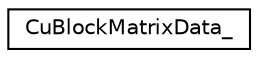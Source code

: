 digraph "Graphical Class Hierarchy"
{
  edge [fontname="Helvetica",fontsize="10",labelfontname="Helvetica",labelfontsize="10"];
  node [fontname="Helvetica",fontsize="10",shape=record];
  rankdir="LR";
  Node0 [label="CuBlockMatrixData_",height=0.2,width=0.4,color="black", fillcolor="white", style="filled",URL="$structCuBlockMatrixData__.html",tooltip="This structure is used in cu-block-matrix.h to store information about a block-diagonal matrix..."];
}
